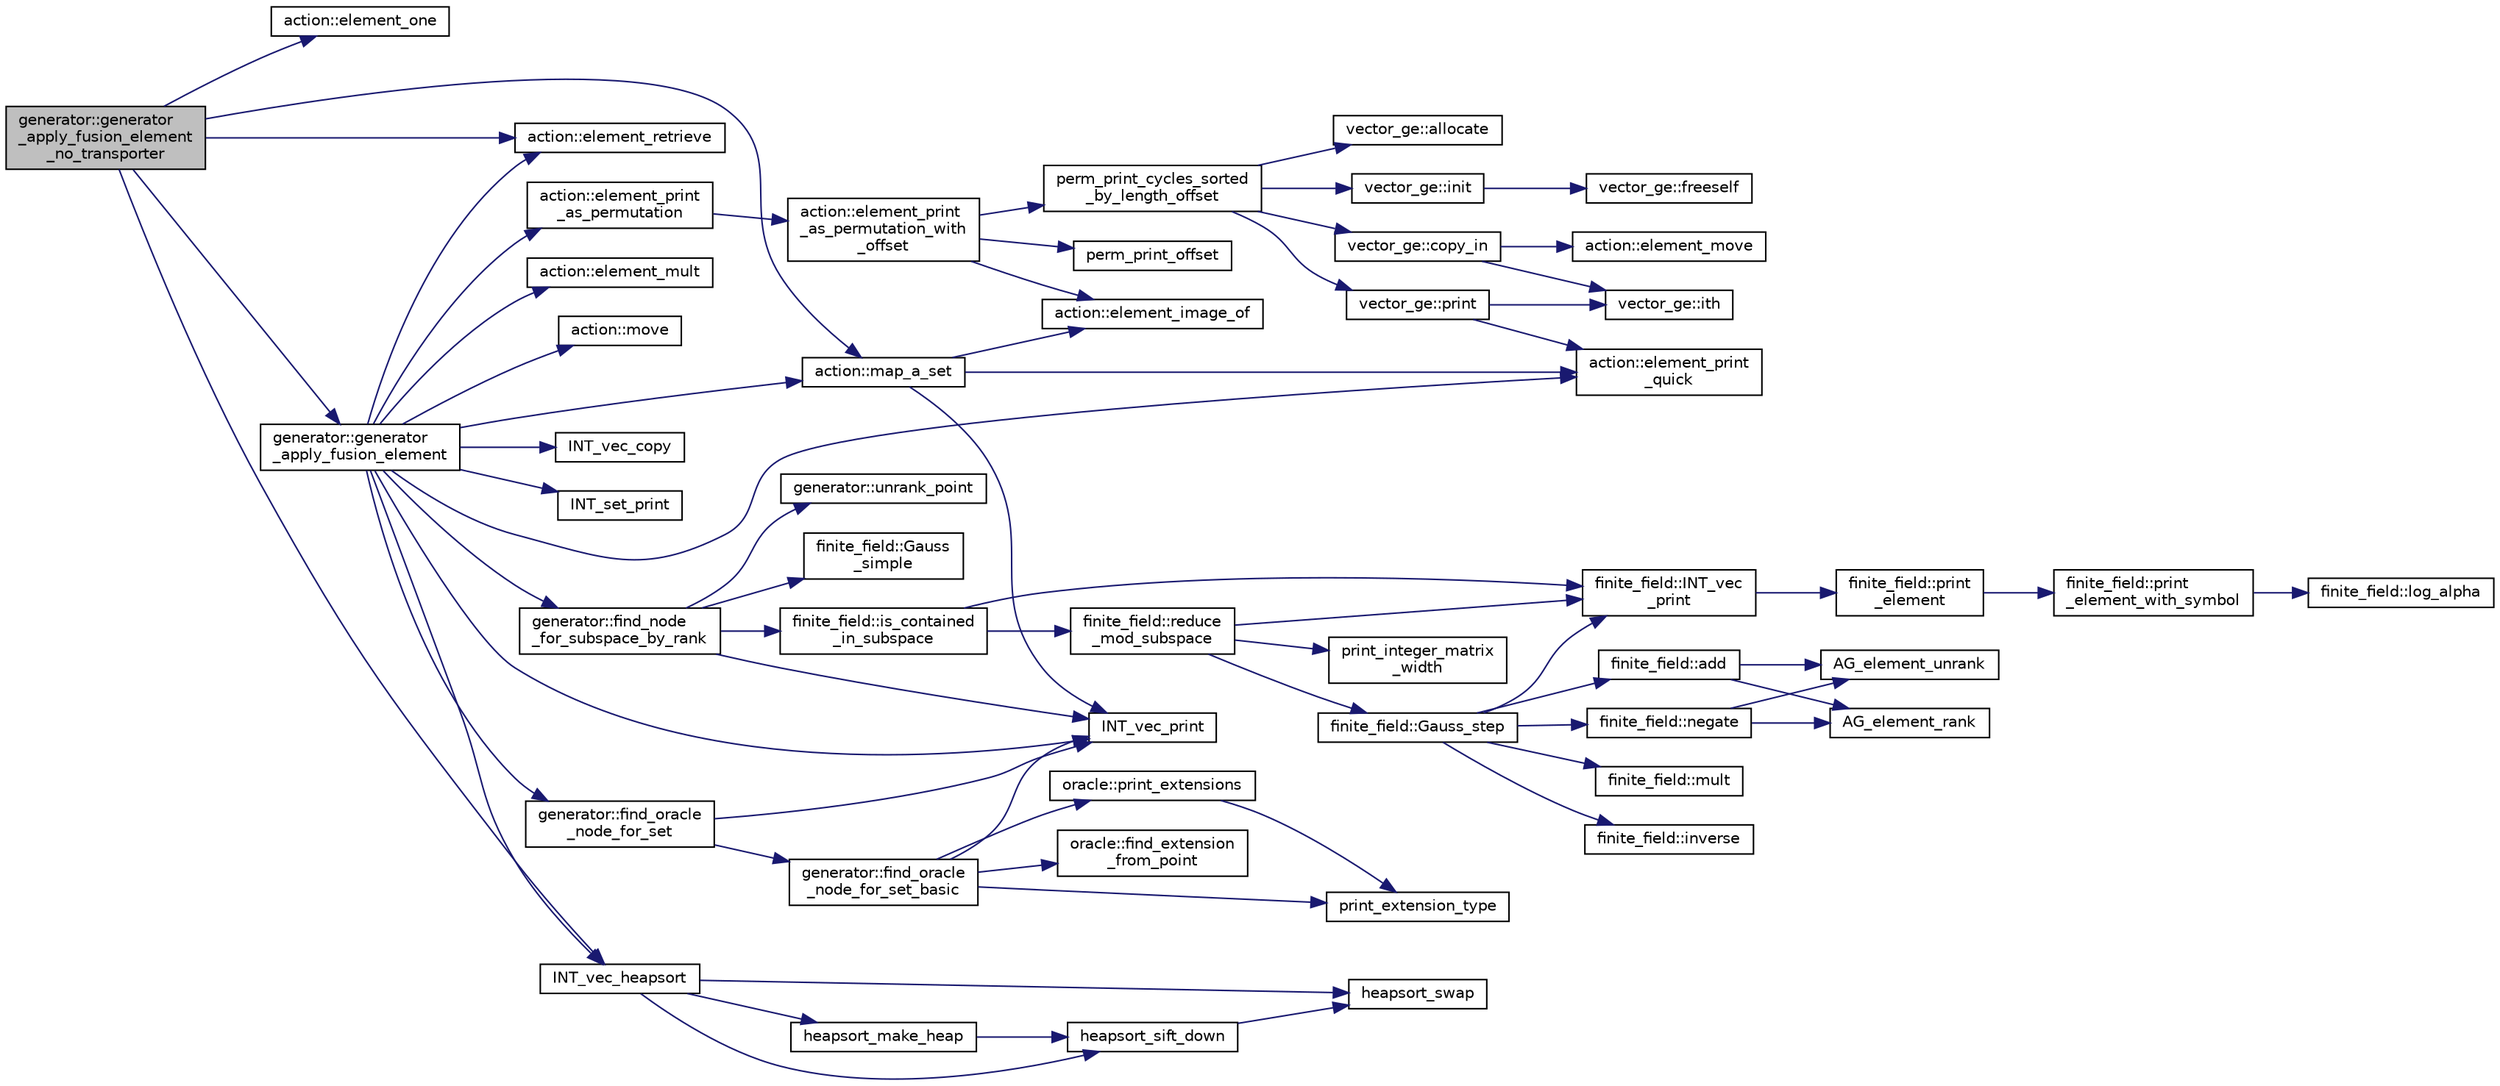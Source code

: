 digraph "generator::generator_apply_fusion_element_no_transporter"
{
  edge [fontname="Helvetica",fontsize="10",labelfontname="Helvetica",labelfontsize="10"];
  node [fontname="Helvetica",fontsize="10",shape=record];
  rankdir="LR";
  Node8616 [label="generator::generator\l_apply_fusion_element\l_no_transporter",height=0.2,width=0.4,color="black", fillcolor="grey75", style="filled", fontcolor="black"];
  Node8616 -> Node8617 [color="midnightblue",fontsize="10",style="solid",fontname="Helvetica"];
  Node8617 [label="action::element_one",height=0.2,width=0.4,color="black", fillcolor="white", style="filled",URL="$d2/d86/classaction.html#a780a105daf04d6d1fe7e2f63b3c88e3b"];
  Node8616 -> Node8618 [color="midnightblue",fontsize="10",style="solid",fontname="Helvetica"];
  Node8618 [label="generator::generator\l_apply_fusion_element",height=0.2,width=0.4,color="black", fillcolor="white", style="filled",URL="$d7/d73/classgenerator.html#a5e555672da45c6fbc2c5b2d2aa9bb537"];
  Node8618 -> Node8619 [color="midnightblue",fontsize="10",style="solid",fontname="Helvetica"];
  Node8619 [label="INT_set_print",height=0.2,width=0.4,color="black", fillcolor="white", style="filled",URL="$df/dbf/sajeeb_8_c.html#a97614645ec11df30e0e896367f91ffd9"];
  Node8618 -> Node8620 [color="midnightblue",fontsize="10",style="solid",fontname="Helvetica"];
  Node8620 [label="action::element_retrieve",height=0.2,width=0.4,color="black", fillcolor="white", style="filled",URL="$d2/d86/classaction.html#ad28f6f8810ffbad64c1490f78e51e2b1"];
  Node8618 -> Node8621 [color="midnightblue",fontsize="10",style="solid",fontname="Helvetica"];
  Node8621 [label="action::element_print\l_quick",height=0.2,width=0.4,color="black", fillcolor="white", style="filled",URL="$d2/d86/classaction.html#a4844680cf6750396f76494a28655265b"];
  Node8618 -> Node8622 [color="midnightblue",fontsize="10",style="solid",fontname="Helvetica"];
  Node8622 [label="action::element_print\l_as_permutation",height=0.2,width=0.4,color="black", fillcolor="white", style="filled",URL="$d2/d86/classaction.html#a2975618a8203187b688a67c947150bb8"];
  Node8622 -> Node8623 [color="midnightblue",fontsize="10",style="solid",fontname="Helvetica"];
  Node8623 [label="action::element_print\l_as_permutation_with\l_offset",height=0.2,width=0.4,color="black", fillcolor="white", style="filled",URL="$d2/d86/classaction.html#addd61d869434abaad431124a6d858396"];
  Node8623 -> Node8624 [color="midnightblue",fontsize="10",style="solid",fontname="Helvetica"];
  Node8624 [label="action::element_image_of",height=0.2,width=0.4,color="black", fillcolor="white", style="filled",URL="$d2/d86/classaction.html#ae09559d4537a048fc860f8a74a31393d"];
  Node8623 -> Node8625 [color="midnightblue",fontsize="10",style="solid",fontname="Helvetica"];
  Node8625 [label="perm_print_offset",height=0.2,width=0.4,color="black", fillcolor="white", style="filled",URL="$d2/d7c/combinatorics_8_c.html#ab87deef2ba9e4d2ce386a19eeaffecf3"];
  Node8623 -> Node8626 [color="midnightblue",fontsize="10",style="solid",fontname="Helvetica"];
  Node8626 [label="perm_print_cycles_sorted\l_by_length_offset",height=0.2,width=0.4,color="black", fillcolor="white", style="filled",URL="$d5/d90/action__global_8_c.html#a9d1f2e34879c04dbc45d08984a8066e3"];
  Node8626 -> Node8627 [color="midnightblue",fontsize="10",style="solid",fontname="Helvetica"];
  Node8627 [label="vector_ge::init",height=0.2,width=0.4,color="black", fillcolor="white", style="filled",URL="$d4/d6e/classvector__ge.html#afe1d6befd1f1501e6be34afbaa9d30a8"];
  Node8627 -> Node8628 [color="midnightblue",fontsize="10",style="solid",fontname="Helvetica"];
  Node8628 [label="vector_ge::freeself",height=0.2,width=0.4,color="black", fillcolor="white", style="filled",URL="$d4/d6e/classvector__ge.html#aa002e4b715cc73a9b8b367d29700b452"];
  Node8626 -> Node8629 [color="midnightblue",fontsize="10",style="solid",fontname="Helvetica"];
  Node8629 [label="vector_ge::allocate",height=0.2,width=0.4,color="black", fillcolor="white", style="filled",URL="$d4/d6e/classvector__ge.html#a35b062a9201b30f0a87bf87702d243ae"];
  Node8626 -> Node8630 [color="midnightblue",fontsize="10",style="solid",fontname="Helvetica"];
  Node8630 [label="vector_ge::copy_in",height=0.2,width=0.4,color="black", fillcolor="white", style="filled",URL="$d4/d6e/classvector__ge.html#ad02ebf2d4e8bbf095685aea921999145"];
  Node8630 -> Node8631 [color="midnightblue",fontsize="10",style="solid",fontname="Helvetica"];
  Node8631 [label="vector_ge::ith",height=0.2,width=0.4,color="black", fillcolor="white", style="filled",URL="$d4/d6e/classvector__ge.html#a1ff002e8b746a9beb119d57dcd4a15ff"];
  Node8630 -> Node8632 [color="midnightblue",fontsize="10",style="solid",fontname="Helvetica"];
  Node8632 [label="action::element_move",height=0.2,width=0.4,color="black", fillcolor="white", style="filled",URL="$d2/d86/classaction.html#a550947491bbb534d3d7951f50198a874"];
  Node8626 -> Node8633 [color="midnightblue",fontsize="10",style="solid",fontname="Helvetica"];
  Node8633 [label="vector_ge::print",height=0.2,width=0.4,color="black", fillcolor="white", style="filled",URL="$d4/d6e/classvector__ge.html#a0d260cce035c20b32d7989c50670aa8a"];
  Node8633 -> Node8621 [color="midnightblue",fontsize="10",style="solid",fontname="Helvetica"];
  Node8633 -> Node8631 [color="midnightblue",fontsize="10",style="solid",fontname="Helvetica"];
  Node8618 -> Node8634 [color="midnightblue",fontsize="10",style="solid",fontname="Helvetica"];
  Node8634 [label="INT_vec_print",height=0.2,width=0.4,color="black", fillcolor="white", style="filled",URL="$df/dbf/sajeeb_8_c.html#a79a5901af0b47dd0d694109543c027fe"];
  Node8618 -> Node8635 [color="midnightblue",fontsize="10",style="solid",fontname="Helvetica"];
  Node8635 [label="action::map_a_set",height=0.2,width=0.4,color="black", fillcolor="white", style="filled",URL="$d2/d86/classaction.html#a600e542e5aeca2a46f18110e027947e0"];
  Node8635 -> Node8621 [color="midnightblue",fontsize="10",style="solid",fontname="Helvetica"];
  Node8635 -> Node8634 [color="midnightblue",fontsize="10",style="solid",fontname="Helvetica"];
  Node8635 -> Node8624 [color="midnightblue",fontsize="10",style="solid",fontname="Helvetica"];
  Node8618 -> Node8636 [color="midnightblue",fontsize="10",style="solid",fontname="Helvetica"];
  Node8636 [label="action::element_mult",height=0.2,width=0.4,color="black", fillcolor="white", style="filled",URL="$d2/d86/classaction.html#ae9e36b2cae1f0f7bd7144097fa9a34b3"];
  Node8618 -> Node8637 [color="midnightblue",fontsize="10",style="solid",fontname="Helvetica"];
  Node8637 [label="action::move",height=0.2,width=0.4,color="black", fillcolor="white", style="filled",URL="$d2/d86/classaction.html#ab857fef69d8687a7926a9e4a00dd77ee"];
  Node8618 -> Node8638 [color="midnightblue",fontsize="10",style="solid",fontname="Helvetica"];
  Node8638 [label="generator::find_node\l_for_subspace_by_rank",height=0.2,width=0.4,color="black", fillcolor="white", style="filled",URL="$d7/d73/classgenerator.html#ad118a5102c2f16c7bed14ee432fe70b2"];
  Node8638 -> Node8634 [color="midnightblue",fontsize="10",style="solid",fontname="Helvetica"];
  Node8638 -> Node8639 [color="midnightblue",fontsize="10",style="solid",fontname="Helvetica"];
  Node8639 [label="generator::unrank_point",height=0.2,width=0.4,color="black", fillcolor="white", style="filled",URL="$d7/d73/classgenerator.html#ad8842983b197430759b0588712c26693"];
  Node8638 -> Node8640 [color="midnightblue",fontsize="10",style="solid",fontname="Helvetica"];
  Node8640 [label="finite_field::Gauss\l_simple",height=0.2,width=0.4,color="black", fillcolor="white", style="filled",URL="$df/d5a/classfinite__field.html#aba4950590e24a1ce323f292cf47b3307"];
  Node8638 -> Node8641 [color="midnightblue",fontsize="10",style="solid",fontname="Helvetica"];
  Node8641 [label="finite_field::is_contained\l_in_subspace",height=0.2,width=0.4,color="black", fillcolor="white", style="filled",URL="$df/d5a/classfinite__field.html#a21d04fc4ddc2f03fb3401656f14abb72"];
  Node8641 -> Node8642 [color="midnightblue",fontsize="10",style="solid",fontname="Helvetica"];
  Node8642 [label="finite_field::INT_vec\l_print",height=0.2,width=0.4,color="black", fillcolor="white", style="filled",URL="$df/d5a/classfinite__field.html#a9c33a61dedc197e37b014b6f8dc07f06"];
  Node8642 -> Node8643 [color="midnightblue",fontsize="10",style="solid",fontname="Helvetica"];
  Node8643 [label="finite_field::print\l_element",height=0.2,width=0.4,color="black", fillcolor="white", style="filled",URL="$df/d5a/classfinite__field.html#ab7d1f59c043d7696b8b47c92d0fedad5"];
  Node8643 -> Node8644 [color="midnightblue",fontsize="10",style="solid",fontname="Helvetica"];
  Node8644 [label="finite_field::print\l_element_with_symbol",height=0.2,width=0.4,color="black", fillcolor="white", style="filled",URL="$df/d5a/classfinite__field.html#aa0180c961aa4a0a8934cb4dc82e38a4d"];
  Node8644 -> Node8645 [color="midnightblue",fontsize="10",style="solid",fontname="Helvetica"];
  Node8645 [label="finite_field::log_alpha",height=0.2,width=0.4,color="black", fillcolor="white", style="filled",URL="$df/d5a/classfinite__field.html#a446a83ae0d281ddf44215626f0097305"];
  Node8641 -> Node8646 [color="midnightblue",fontsize="10",style="solid",fontname="Helvetica"];
  Node8646 [label="finite_field::reduce\l_mod_subspace",height=0.2,width=0.4,color="black", fillcolor="white", style="filled",URL="$df/d5a/classfinite__field.html#a58c58854e54819ab1f3b1df2a12423ad"];
  Node8646 -> Node8642 [color="midnightblue",fontsize="10",style="solid",fontname="Helvetica"];
  Node8646 -> Node8647 [color="midnightblue",fontsize="10",style="solid",fontname="Helvetica"];
  Node8647 [label="print_integer_matrix\l_width",height=0.2,width=0.4,color="black", fillcolor="white", style="filled",URL="$d5/db4/io__and__os_8h.html#aa78f3e73fc2179251bd15adbcc31573f"];
  Node8646 -> Node8648 [color="midnightblue",fontsize="10",style="solid",fontname="Helvetica"];
  Node8648 [label="finite_field::Gauss_step",height=0.2,width=0.4,color="black", fillcolor="white", style="filled",URL="$df/d5a/classfinite__field.html#a888228cd0bdf000bd4d44cf4d1ad62ce"];
  Node8648 -> Node8642 [color="midnightblue",fontsize="10",style="solid",fontname="Helvetica"];
  Node8648 -> Node8649 [color="midnightblue",fontsize="10",style="solid",fontname="Helvetica"];
  Node8649 [label="finite_field::negate",height=0.2,width=0.4,color="black", fillcolor="white", style="filled",URL="$df/d5a/classfinite__field.html#aa9d798298f25d4a9262b5bc5f1733e31"];
  Node8649 -> Node8650 [color="midnightblue",fontsize="10",style="solid",fontname="Helvetica"];
  Node8650 [label="AG_element_unrank",height=0.2,width=0.4,color="black", fillcolor="white", style="filled",URL="$d4/d67/geometry_8h.html#a4a33b86c87b2879b97cfa1327abe2885"];
  Node8649 -> Node8651 [color="midnightblue",fontsize="10",style="solid",fontname="Helvetica"];
  Node8651 [label="AG_element_rank",height=0.2,width=0.4,color="black", fillcolor="white", style="filled",URL="$d4/d67/geometry_8h.html#ab2ac908d07dd8038fd996e26bdc75c17"];
  Node8648 -> Node8652 [color="midnightblue",fontsize="10",style="solid",fontname="Helvetica"];
  Node8652 [label="finite_field::mult",height=0.2,width=0.4,color="black", fillcolor="white", style="filled",URL="$df/d5a/classfinite__field.html#a24fb5917aa6d4d656fd855b7f44a13b0"];
  Node8648 -> Node8653 [color="midnightblue",fontsize="10",style="solid",fontname="Helvetica"];
  Node8653 [label="finite_field::inverse",height=0.2,width=0.4,color="black", fillcolor="white", style="filled",URL="$df/d5a/classfinite__field.html#a69f2a12c01e70b7ce2d115c5221c9cdd"];
  Node8648 -> Node8654 [color="midnightblue",fontsize="10",style="solid",fontname="Helvetica"];
  Node8654 [label="finite_field::add",height=0.2,width=0.4,color="black", fillcolor="white", style="filled",URL="$df/d5a/classfinite__field.html#a8f12328a27500f3c7be0c849ebbc9d14"];
  Node8654 -> Node8650 [color="midnightblue",fontsize="10",style="solid",fontname="Helvetica"];
  Node8654 -> Node8651 [color="midnightblue",fontsize="10",style="solid",fontname="Helvetica"];
  Node8618 -> Node8655 [color="midnightblue",fontsize="10",style="solid",fontname="Helvetica"];
  Node8655 [label="INT_vec_copy",height=0.2,width=0.4,color="black", fillcolor="white", style="filled",URL="$df/dbf/sajeeb_8_c.html#ac2d875e27e009af6ec04d17254d11075"];
  Node8618 -> Node8656 [color="midnightblue",fontsize="10",style="solid",fontname="Helvetica"];
  Node8656 [label="INT_vec_heapsort",height=0.2,width=0.4,color="black", fillcolor="white", style="filled",URL="$d5/de2/foundations_2data__structures_2data__structures_8h.html#a3590ad9987f801fbfc94634300182f39"];
  Node8656 -> Node8657 [color="midnightblue",fontsize="10",style="solid",fontname="Helvetica"];
  Node8657 [label="heapsort_make_heap",height=0.2,width=0.4,color="black", fillcolor="white", style="filled",URL="$d4/dd7/sorting_8_c.html#a42f24453d7d77eeb1338ebd1a13cfdbb"];
  Node8657 -> Node8658 [color="midnightblue",fontsize="10",style="solid",fontname="Helvetica"];
  Node8658 [label="heapsort_sift_down",height=0.2,width=0.4,color="black", fillcolor="white", style="filled",URL="$d4/dd7/sorting_8_c.html#a65cbb1a6a3f01f511673705437ddc18b"];
  Node8658 -> Node8659 [color="midnightblue",fontsize="10",style="solid",fontname="Helvetica"];
  Node8659 [label="heapsort_swap",height=0.2,width=0.4,color="black", fillcolor="white", style="filled",URL="$d4/dd7/sorting_8_c.html#a8f048362e6065297b19b6975bcbbfcc6"];
  Node8656 -> Node8659 [color="midnightblue",fontsize="10",style="solid",fontname="Helvetica"];
  Node8656 -> Node8658 [color="midnightblue",fontsize="10",style="solid",fontname="Helvetica"];
  Node8618 -> Node8660 [color="midnightblue",fontsize="10",style="solid",fontname="Helvetica"];
  Node8660 [label="generator::find_oracle\l_node_for_set",height=0.2,width=0.4,color="black", fillcolor="white", style="filled",URL="$d7/d73/classgenerator.html#acdf58f4d0bdb6a88af63cdd5fb5d6bff"];
  Node8660 -> Node8634 [color="midnightblue",fontsize="10",style="solid",fontname="Helvetica"];
  Node8660 -> Node8661 [color="midnightblue",fontsize="10",style="solid",fontname="Helvetica"];
  Node8661 [label="generator::find_oracle\l_node_for_set_basic",height=0.2,width=0.4,color="black", fillcolor="white", style="filled",URL="$d7/d73/classgenerator.html#aef74bcab80fb84791767d56f6cc1464f"];
  Node8661 -> Node8634 [color="midnightblue",fontsize="10",style="solid",fontname="Helvetica"];
  Node8661 -> Node8662 [color="midnightblue",fontsize="10",style="solid",fontname="Helvetica"];
  Node8662 [label="oracle::find_extension\l_from_point",height=0.2,width=0.4,color="black", fillcolor="white", style="filled",URL="$d7/da7/classoracle.html#aa6091b5a2260435d706a61ddc06ad1a4"];
  Node8661 -> Node8663 [color="midnightblue",fontsize="10",style="solid",fontname="Helvetica"];
  Node8663 [label="oracle::print_extensions",height=0.2,width=0.4,color="black", fillcolor="white", style="filled",URL="$d7/da7/classoracle.html#a6ea212ee0158a6c6146d54f79ba0e9f3"];
  Node8663 -> Node8664 [color="midnightblue",fontsize="10",style="solid",fontname="Helvetica"];
  Node8664 [label="print_extension_type",height=0.2,width=0.4,color="black", fillcolor="white", style="filled",URL="$da/d10/other_8h.html#ab39242254c1c0bce13010118473d8c74"];
  Node8661 -> Node8664 [color="midnightblue",fontsize="10",style="solid",fontname="Helvetica"];
  Node8616 -> Node8620 [color="midnightblue",fontsize="10",style="solid",fontname="Helvetica"];
  Node8616 -> Node8635 [color="midnightblue",fontsize="10",style="solid",fontname="Helvetica"];
  Node8616 -> Node8656 [color="midnightblue",fontsize="10",style="solid",fontname="Helvetica"];
}
